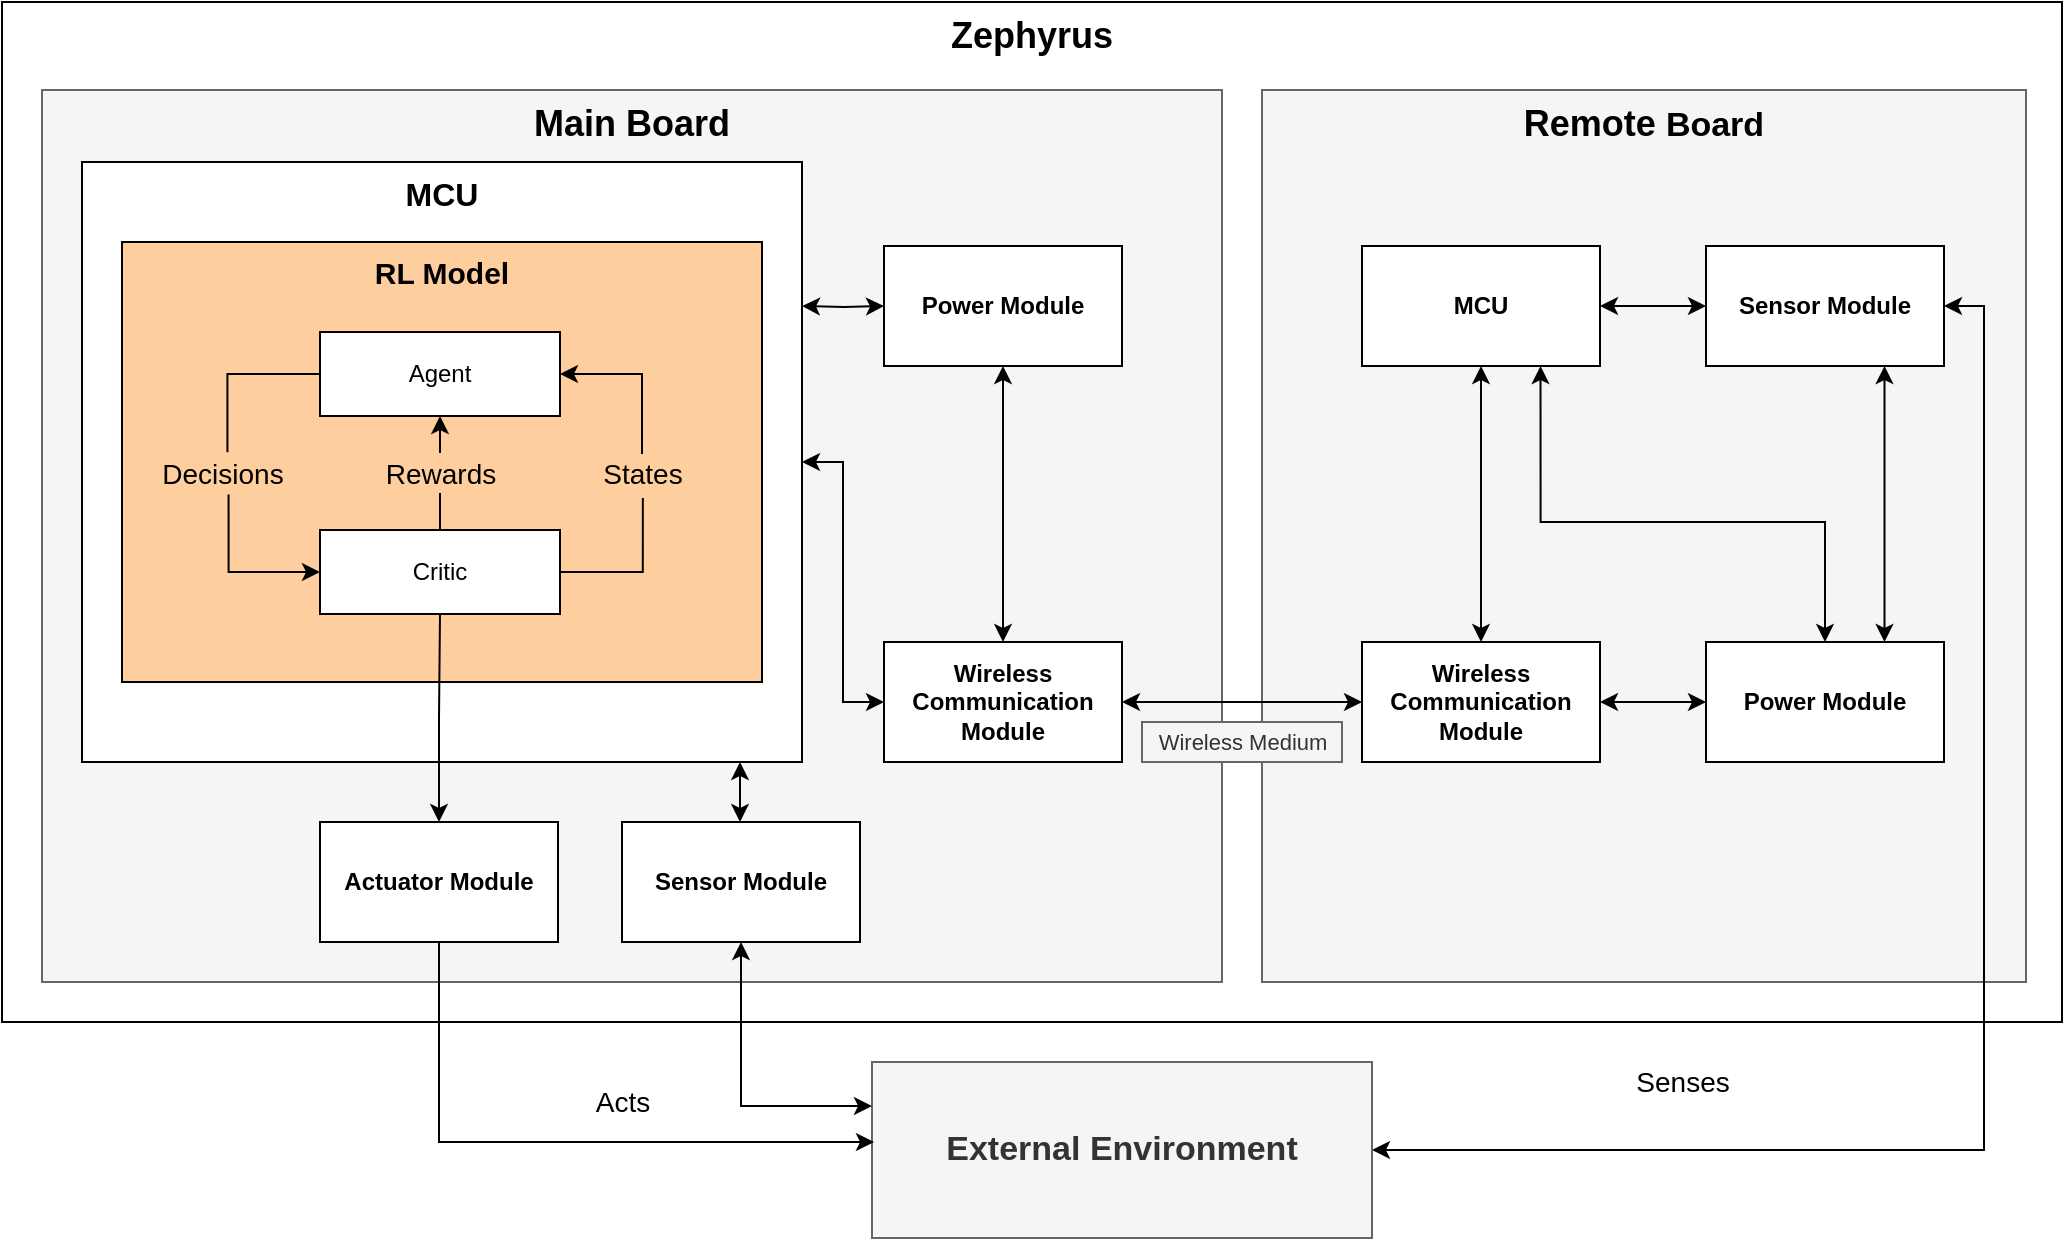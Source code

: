 <mxfile version="12.3.2" type="device" pages="1"><diagram id="rcMMGNy7ycqetSJ9uPKk" name="Page-1"><mxGraphModel dx="1221" dy="714" grid="1" gridSize="10" guides="1" tooltips="1" connect="1" arrows="1" fold="1" page="1" pageScale="1" pageWidth="4681" pageHeight="3300" math="0" shadow="0"><root><mxCell id="0"/><mxCell id="1" parent="0"/><mxCell id="cljBbuE4b1cKBIikJnnr-2" value="&lt;b style=&quot;white-space: normal ; font-size: 18px&quot;&gt;Zephyrus&lt;/b&gt;" style="rounded=0;whiteSpace=wrap;html=1;verticalAlign=top;" parent="1" vertex="1"><mxGeometry x="1840" y="540" width="1030" height="510" as="geometry"/></mxCell><mxCell id="cljBbuE4b1cKBIikJnnr-3" value="&lt;b style=&quot;color: rgb(0 , 0 , 0) ; font-size: 18px ; white-space: normal&quot;&gt;Remote&amp;nbsp;&lt;/b&gt;&lt;b style=&quot;color: rgb(0 , 0 , 0) ; white-space: normal ; font-size: 17px&quot;&gt;Board&lt;/b&gt;" style="rounded=0;whiteSpace=wrap;html=1;fillColor=#f5f5f5;strokeColor=#666666;fontColor=#333333;verticalAlign=top;" parent="1" vertex="1"><mxGeometry x="2470" y="584" width="382" height="446" as="geometry"/></mxCell><mxCell id="cljBbuE4b1cKBIikJnnr-4" value="&lt;font color=&quot;#000000&quot;&gt;&lt;span style=&quot;font-size: 18px&quot;&gt;&lt;b&gt;Main Board&lt;/b&gt;&lt;/span&gt;&lt;/font&gt;" style="rounded=0;whiteSpace=wrap;html=1;fillColor=#f5f5f5;strokeColor=#666666;verticalAlign=top;fontColor=#333333;" parent="1" vertex="1"><mxGeometry x="1860" y="584" width="590" height="446" as="geometry"/></mxCell><mxCell id="cljBbuE4b1cKBIikJnnr-5" style="edgeStyle=orthogonalEdgeStyle;rounded=0;orthogonalLoop=1;jettySize=auto;html=1;entryX=0;entryY=0.5;entryDx=0;entryDy=0;startArrow=classic;startFill=1;endArrow=classic;endFill=1;" parent="1" target="cljBbuE4b1cKBIikJnnr-39" edge="1"><mxGeometry relative="1" as="geometry"><mxPoint x="2240" y="692" as="sourcePoint"/></mxGeometry></mxCell><mxCell id="cljBbuE4b1cKBIikJnnr-6" value="&lt;b&gt;&lt;font style=&quot;font-size: 16px&quot;&gt;MCU&lt;/font&gt;&lt;/b&gt;" style="rounded=0;whiteSpace=wrap;html=1;verticalAlign=top;" parent="1" vertex="1"><mxGeometry x="1880" y="620" width="360" height="300" as="geometry"/></mxCell><mxCell id="cljBbuE4b1cKBIikJnnr-7" value="&lt;b&gt;&lt;font style=&quot;font-size: 15px&quot;&gt;RL Model&lt;/font&gt;&lt;/b&gt;" style="rounded=0;whiteSpace=wrap;html=1;verticalAlign=top;fillColor=#FFCE9F;strokeColor=#000000;" parent="1" vertex="1"><mxGeometry x="1900" y="660" width="320" height="220" as="geometry"/></mxCell><mxCell id="cljBbuE4b1cKBIikJnnr-8" value="&lt;font style=&quot;font-size: 11px&quot;&gt;Wireless Medium&lt;/font&gt;" style="text;html=1;align=center;verticalAlign=middle;resizable=0;points=[];;autosize=1;fillColor=#f5f5f5;strokeColor=#666666;fontColor=#333333;" parent="1" vertex="1"><mxGeometry x="2410" y="900" width="100" height="20" as="geometry"/></mxCell><mxCell id="YY2zhTZWc7EZZBVvl1GS-24" style="edgeStyle=orthogonalEdgeStyle;rounded=0;orthogonalLoop=1;jettySize=auto;html=1;exitX=1;exitY=0.5;exitDx=0;exitDy=0;entryX=1;entryY=0.5;entryDx=0;entryDy=0;startArrow=classic;startFill=1;" parent="1" source="cljBbuE4b1cKBIikJnnr-9" target="cljBbuE4b1cKBIikJnnr-40" edge="1"><mxGeometry relative="1" as="geometry"/></mxCell><mxCell id="cljBbuE4b1cKBIikJnnr-9" value="&lt;span style=&quot;font-size: 17px&quot;&gt;&lt;b&gt;External Environment&lt;/b&gt;&lt;/span&gt;" style="rounded=0;whiteSpace=wrap;html=1;fillColor=#f5f5f5;strokeColor=#666666;fontColor=#333333;" parent="1" vertex="1"><mxGeometry x="2275" y="1070" width="250" height="88" as="geometry"/></mxCell><mxCell id="cljBbuE4b1cKBIikJnnr-11" value="&lt;font style=&quot;font-size: 14px&quot;&gt;Senses&lt;/font&gt;" style="text;html=1;align=center;verticalAlign=middle;resizable=0;points=[];;autosize=1;" parent="1" vertex="1"><mxGeometry x="2650" y="1070" width="60" height="20" as="geometry"/></mxCell><mxCell id="cljBbuE4b1cKBIikJnnr-12" style="edgeStyle=orthogonalEdgeStyle;rounded=0;orthogonalLoop=1;jettySize=auto;html=1;exitX=0.5;exitY=0;exitDx=0;exitDy=0;entryX=0.5;entryY=1;entryDx=0;entryDy=0;startArrow=none;startFill=0;" parent="1" source="cljBbuE4b1cKBIikJnnr-20" target="cljBbuE4b1cKBIikJnnr-16" edge="1"><mxGeometry relative="1" as="geometry"/></mxCell><mxCell id="cljBbuE4b1cKBIikJnnr-13" style="edgeStyle=orthogonalEdgeStyle;rounded=0;orthogonalLoop=1;jettySize=auto;html=1;exitX=1;exitY=0.5;exitDx=0;exitDy=0;entryX=0.507;entryY=1.1;entryDx=0;entryDy=0;entryPerimeter=0;endArrow=none;endFill=0;" parent="1" source="cljBbuE4b1cKBIikJnnr-14" target="cljBbuE4b1cKBIikJnnr-19" edge="1"><mxGeometry relative="1" as="geometry"/></mxCell><mxCell id="cljBbuE4b1cKBIikJnnr-14" value="Critic" style="rounded=0;whiteSpace=wrap;html=1;" parent="1" vertex="1"><mxGeometry x="1999" y="804" width="120" height="42" as="geometry"/></mxCell><mxCell id="cljBbuE4b1cKBIikJnnr-15" style="edgeStyle=orthogonalEdgeStyle;rounded=0;orthogonalLoop=1;jettySize=auto;html=1;exitX=0.541;exitY=1.014;exitDx=0;exitDy=0;entryX=0;entryY=0.5;entryDx=0;entryDy=0;startArrow=none;startFill=0;exitPerimeter=0;" parent="1" source="cljBbuE4b1cKBIikJnnr-22" target="cljBbuE4b1cKBIikJnnr-14" edge="1"><mxGeometry relative="1" as="geometry"/></mxCell><mxCell id="cljBbuE4b1cKBIikJnnr-16" value="Agent" style="rounded=0;whiteSpace=wrap;html=1;" parent="1" vertex="1"><mxGeometry x="1999" y="705" width="120" height="42" as="geometry"/></mxCell><mxCell id="cljBbuE4b1cKBIikJnnr-17" value="&lt;font style=&quot;font-size: 14px&quot;&gt;Acts&lt;br&gt;&lt;/font&gt;" style="text;html=1;align=center;verticalAlign=middle;resizable=0;points=[];;autosize=1;" parent="1" vertex="1"><mxGeometry x="2130" y="1080" width="40" height="20" as="geometry"/></mxCell><mxCell id="cljBbuE4b1cKBIikJnnr-18" style="edgeStyle=orthogonalEdgeStyle;rounded=0;orthogonalLoop=1;jettySize=auto;html=1;entryX=1;entryY=0.5;entryDx=0;entryDy=0;" parent="1" source="cljBbuE4b1cKBIikJnnr-19" target="cljBbuE4b1cKBIikJnnr-16" edge="1"><mxGeometry relative="1" as="geometry"><Array as="points"><mxPoint x="2160" y="726"/></Array></mxGeometry></mxCell><mxCell id="cljBbuE4b1cKBIikJnnr-19" value="&lt;font style=&quot;font-size: 14px&quot;&gt;States&lt;/font&gt;" style="text;html=1;align=center;verticalAlign=middle;resizable=0;points=[];;autosize=1;" parent="1" vertex="1"><mxGeometry x="2130" y="766" width="60" height="20" as="geometry"/></mxCell><mxCell id="cljBbuE4b1cKBIikJnnr-20" value="&lt;span style=&quot;font-size: 14px&quot;&gt;Rewards&lt;/span&gt;" style="text;html=1;align=center;verticalAlign=middle;resizable=0;points=[];;autosize=1;" parent="1" vertex="1"><mxGeometry x="2024" y="765.5" width="70" height="20" as="geometry"/></mxCell><mxCell id="cljBbuE4b1cKBIikJnnr-21" style="edgeStyle=orthogonalEdgeStyle;rounded=0;orthogonalLoop=1;jettySize=auto;html=1;exitX=0.5;exitY=0;exitDx=0;exitDy=0;entryX=0.5;entryY=1;entryDx=0;entryDy=0;startArrow=none;startFill=0;endArrow=none;endFill=0;" parent="1" source="cljBbuE4b1cKBIikJnnr-14" target="cljBbuE4b1cKBIikJnnr-20" edge="1"><mxGeometry relative="1" as="geometry"><mxPoint x="2059" y="804" as="sourcePoint"/><mxPoint x="2059" y="748" as="targetPoint"/></mxGeometry></mxCell><mxCell id="cljBbuE4b1cKBIikJnnr-22" value="&lt;font style=&quot;font-size: 14px&quot;&gt;Decisions&lt;/font&gt;" style="text;html=1;align=center;verticalAlign=middle;resizable=0;points=[];;autosize=1;direction=east;" parent="1" vertex="1"><mxGeometry x="1910" y="766" width="80" height="20" as="geometry"/></mxCell><mxCell id="cljBbuE4b1cKBIikJnnr-23" style="edgeStyle=orthogonalEdgeStyle;rounded=0;orthogonalLoop=1;jettySize=auto;html=1;exitX=0;exitY=0.5;exitDx=0;exitDy=0;entryX=0.534;entryY=-0.043;entryDx=0;entryDy=0;startArrow=none;startFill=0;entryPerimeter=0;endArrow=none;endFill=0;" parent="1" source="cljBbuE4b1cKBIikJnnr-16" target="cljBbuE4b1cKBIikJnnr-22" edge="1"><mxGeometry relative="1" as="geometry"><mxPoint x="1999.286" y="726.286" as="sourcePoint"/><mxPoint x="1999.286" y="825.143" as="targetPoint"/></mxGeometry></mxCell><mxCell id="cljBbuE4b1cKBIikJnnr-24" style="edgeStyle=orthogonalEdgeStyle;rounded=0;orthogonalLoop=1;jettySize=auto;html=1;exitX=0.5;exitY=0;exitDx=0;exitDy=0;entryX=0.5;entryY=1;entryDx=0;entryDy=0;startArrow=classic;startFill=1;endArrow=none;endFill=0;" parent="1" source="cljBbuE4b1cKBIikJnnr-26" target="cljBbuE4b1cKBIikJnnr-14" edge="1"><mxGeometry relative="1" as="geometry"/></mxCell><mxCell id="cljBbuE4b1cKBIikJnnr-25" style="edgeStyle=orthogonalEdgeStyle;rounded=0;orthogonalLoop=1;jettySize=auto;html=1;exitX=0.5;exitY=1;exitDx=0;exitDy=0;startArrow=none;startFill=0;endArrow=classic;endFill=1;" parent="1" source="cljBbuE4b1cKBIikJnnr-26" edge="1"><mxGeometry relative="1" as="geometry"><Array as="points"><mxPoint x="2058" y="1110"/><mxPoint x="2276" y="1110"/></Array><mxPoint x="2276" y="1110" as="targetPoint"/></mxGeometry></mxCell><mxCell id="cljBbuE4b1cKBIikJnnr-26" value="&lt;b&gt;Actuator Module&lt;/b&gt;" style="rounded=0;whiteSpace=wrap;html=1;" parent="1" vertex="1"><mxGeometry x="1999" y="950" width="119" height="60" as="geometry"/></mxCell><mxCell id="cljBbuE4b1cKBIikJnnr-27" style="edgeStyle=orthogonalEdgeStyle;rounded=0;orthogonalLoop=1;jettySize=auto;html=1;exitX=0.75;exitY=1;exitDx=0;exitDy=0;startArrow=classic;startFill=1;endArrow=classic;endFill=1;entryX=0.5;entryY=0;entryDx=0;entryDy=0;" parent="1" source="cljBbuE4b1cKBIikJnnr-29" target="cljBbuE4b1cKBIikJnnr-37" edge="1"><mxGeometry relative="1" as="geometry"><Array as="points"><mxPoint x="2609" y="800"/><mxPoint x="2752" y="800"/></Array></mxGeometry></mxCell><mxCell id="cljBbuE4b1cKBIikJnnr-28" style="edgeStyle=orthogonalEdgeStyle;rounded=0;orthogonalLoop=1;jettySize=auto;html=1;exitX=1;exitY=0.5;exitDx=0;exitDy=0;entryX=0;entryY=0.5;entryDx=0;entryDy=0;startArrow=classic;startFill=1;" parent="1" source="cljBbuE4b1cKBIikJnnr-29" target="cljBbuE4b1cKBIikJnnr-40" edge="1"><mxGeometry relative="1" as="geometry"/></mxCell><mxCell id="cljBbuE4b1cKBIikJnnr-29" value="&lt;b&gt;&lt;font style=&quot;font-size: 12px&quot;&gt;MCU&lt;/font&gt;&lt;/b&gt;" style="rounded=0;whiteSpace=wrap;html=1;" parent="1" vertex="1"><mxGeometry x="2520" y="662" width="119" height="60" as="geometry"/></mxCell><mxCell id="cljBbuE4b1cKBIikJnnr-31" value="&lt;b&gt;Wireless Communication Module&lt;/b&gt;" style="rounded=0;whiteSpace=wrap;html=1;" parent="1" vertex="1"><mxGeometry x="2520" y="860" width="119" height="60" as="geometry"/></mxCell><mxCell id="cljBbuE4b1cKBIikJnnr-32" style="edgeStyle=orthogonalEdgeStyle;rounded=0;orthogonalLoop=1;jettySize=auto;html=1;exitX=0.5;exitY=1;exitDx=0;exitDy=0;entryX=0.5;entryY=0;entryDx=0;entryDy=0;startArrow=classic;startFill=1;endArrow=classic;endFill=1;" parent="1" source="cljBbuE4b1cKBIikJnnr-29" target="cljBbuE4b1cKBIikJnnr-31" edge="1"><mxGeometry relative="1" as="geometry"><mxPoint x="2579.5" y="835.5" as="sourcePoint"/></mxGeometry></mxCell><mxCell id="cljBbuE4b1cKBIikJnnr-33" style="edgeStyle=orthogonalEdgeStyle;rounded=0;orthogonalLoop=1;jettySize=auto;html=1;exitX=0;exitY=0.5;exitDx=0;exitDy=0;entryX=1;entryY=0.5;entryDx=0;entryDy=0;startArrow=classic;startFill=1;endArrow=classic;endFill=1;" parent="1" source="cljBbuE4b1cKBIikJnnr-34" target="cljBbuE4b1cKBIikJnnr-6" edge="1"><mxGeometry relative="1" as="geometry"/></mxCell><mxCell id="YY2zhTZWc7EZZBVvl1GS-23" style="edgeStyle=orthogonalEdgeStyle;rounded=0;orthogonalLoop=1;jettySize=auto;html=1;exitX=1;exitY=0.5;exitDx=0;exitDy=0;entryX=0;entryY=0.5;entryDx=0;entryDy=0;startArrow=classic;startFill=1;" parent="1" source="cljBbuE4b1cKBIikJnnr-34" target="cljBbuE4b1cKBIikJnnr-31" edge="1"><mxGeometry relative="1" as="geometry"/></mxCell><mxCell id="cljBbuE4b1cKBIikJnnr-34" value="&lt;b&gt;Wireless Communication Module&lt;/b&gt;" style="rounded=0;whiteSpace=wrap;html=1;" parent="1" vertex="1"><mxGeometry x="2281" y="860" width="119" height="60" as="geometry"/></mxCell><mxCell id="cljBbuE4b1cKBIikJnnr-35" style="edgeStyle=orthogonalEdgeStyle;rounded=0;orthogonalLoop=1;jettySize=auto;html=1;exitX=0;exitY=0.5;exitDx=0;exitDy=0;entryX=1;entryY=0.5;entryDx=0;entryDy=0;startArrow=classic;startFill=1;" parent="1" source="cljBbuE4b1cKBIikJnnr-37" target="cljBbuE4b1cKBIikJnnr-31" edge="1"><mxGeometry relative="1" as="geometry"/></mxCell><mxCell id="cljBbuE4b1cKBIikJnnr-37" value="&lt;b&gt;Power Module&lt;/b&gt;" style="rounded=0;whiteSpace=wrap;html=1;" parent="1" vertex="1"><mxGeometry x="2692" y="860" width="119" height="60" as="geometry"/></mxCell><mxCell id="cljBbuE4b1cKBIikJnnr-38" style="edgeStyle=orthogonalEdgeStyle;rounded=0;orthogonalLoop=1;jettySize=auto;html=1;exitX=0.5;exitY=1;exitDx=0;exitDy=0;startArrow=classic;startFill=1;endArrow=classic;endFill=1;" parent="1" source="cljBbuE4b1cKBIikJnnr-39" target="cljBbuE4b1cKBIikJnnr-34" edge="1"><mxGeometry relative="1" as="geometry"/></mxCell><mxCell id="cljBbuE4b1cKBIikJnnr-39" value="&lt;b&gt;Power Module&lt;/b&gt;" style="rounded=0;whiteSpace=wrap;html=1;" parent="1" vertex="1"><mxGeometry x="2281" y="662" width="119" height="60" as="geometry"/></mxCell><mxCell id="YY2zhTZWc7EZZBVvl1GS-22" style="edgeStyle=orthogonalEdgeStyle;rounded=0;orthogonalLoop=1;jettySize=auto;html=1;exitX=0.75;exitY=1;exitDx=0;exitDy=0;entryX=0.75;entryY=0;entryDx=0;entryDy=0;startArrow=classic;startFill=1;" parent="1" source="cljBbuE4b1cKBIikJnnr-40" target="cljBbuE4b1cKBIikJnnr-37" edge="1"><mxGeometry relative="1" as="geometry"/></mxCell><mxCell id="cljBbuE4b1cKBIikJnnr-40" value="&lt;b&gt;Sensor Module&lt;/b&gt;" style="rounded=0;whiteSpace=wrap;html=1;" parent="1" vertex="1"><mxGeometry x="2692" y="662" width="119" height="60" as="geometry"/></mxCell><mxCell id="YY2zhTZWc7EZZBVvl1GS-27" style="edgeStyle=orthogonalEdgeStyle;rounded=0;orthogonalLoop=1;jettySize=auto;html=1;exitX=0.5;exitY=1;exitDx=0;exitDy=0;entryX=0;entryY=0.25;entryDx=0;entryDy=0;startArrow=classic;startFill=1;" parent="1" source="YY2zhTZWc7EZZBVvl1GS-25" target="cljBbuE4b1cKBIikJnnr-9" edge="1"><mxGeometry relative="1" as="geometry"/></mxCell><mxCell id="YY2zhTZWc7EZZBVvl1GS-25" value="&lt;b&gt;Sensor Module&lt;/b&gt;" style="rounded=0;whiteSpace=wrap;html=1;" parent="1" vertex="1"><mxGeometry x="2150" y="950" width="119" height="60" as="geometry"/></mxCell><mxCell id="YY2zhTZWc7EZZBVvl1GS-29" value="" style="endArrow=classic;html=1;startArrow=classic;startFill=1;" parent="1" edge="1"><mxGeometry width="50" height="50" relative="1" as="geometry"><mxPoint x="2209" y="950" as="sourcePoint"/><mxPoint x="2209" y="920" as="targetPoint"/></mxGeometry></mxCell></root></mxGraphModel></diagram></mxfile>